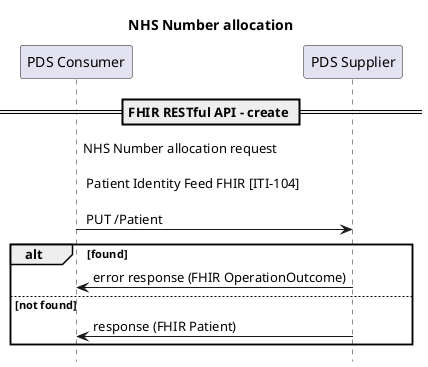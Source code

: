 @startuml

hide footbox


title "NHS Number allocation"


participant "PDS Consumer" as PDSConsumer
participant "PDS Supplier" as PDSSupplier


== FHIR RESTful API - create ==

PDSConsumer -> PDSSupplier : NHS Number allocation request \n\n Patient Identity Feed FHIR [ITI-104] \n\n PUT /Patient
alt found
PDSSupplier -> PDSConsumer : error response (FHIR OperationOutcome)
else not found
PDSSupplier -> PDSConsumer : response (FHIR Patient)
end

@enduml

